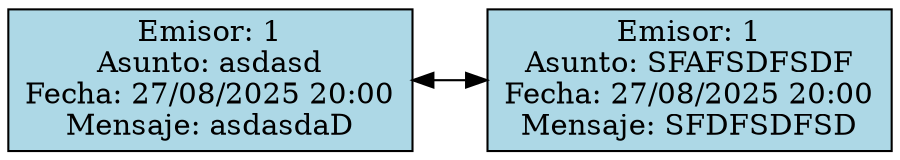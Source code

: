 digraph G {
  node [shape=record, style=filled, fillcolor=lightblue];
  rankdir=LR;
  "0" [label="Emisor: 1\nAsunto: asdasd\nFecha: 27/08/2025  20:00\nMensaje: asdasdaD"];
  "0" -> "1"[dir=both];
  "1" [label="Emisor: 1\nAsunto: SFAFSDFSDF\nFecha: 27/08/2025  20:00\nMensaje: SFDFSDFSD"];
}
